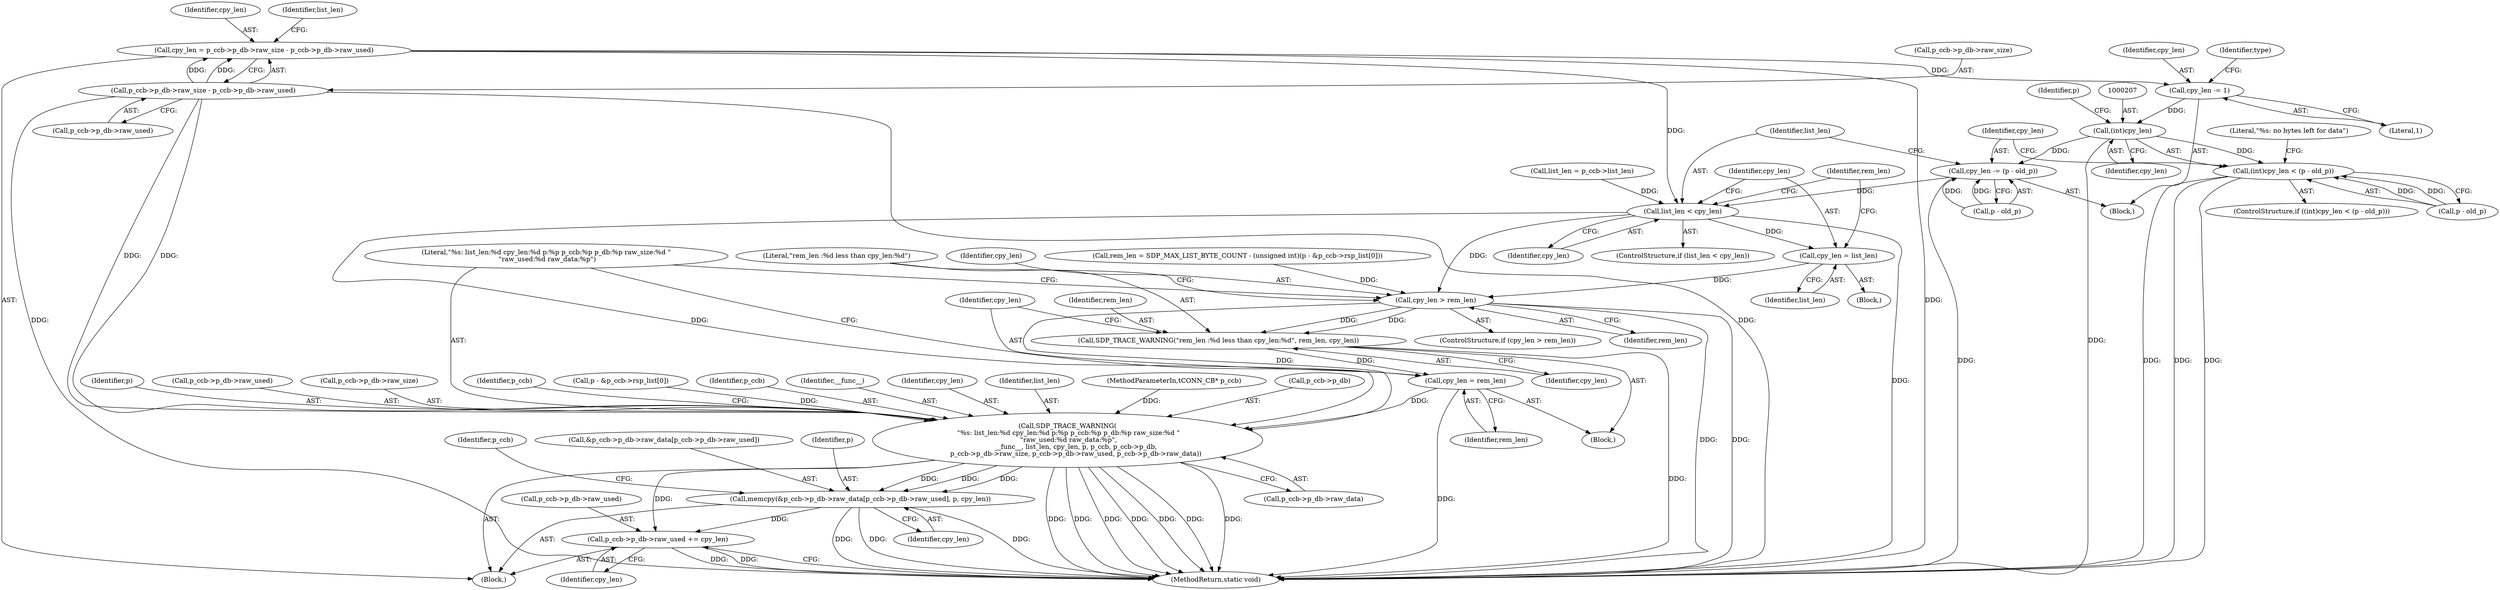 digraph "0_Android_11fb7aa03437eccac98d90ca2de1730a02a515e2@integer" {
"1000156" [label="(Call,cpy_len = p_ccb->p_db->raw_size - p_ccb->p_db->raw_used)"];
"1000158" [label="(Call,p_ccb->p_db->raw_size - p_ccb->p_db->raw_used)"];
"1000185" [label="(Call,cpy_len -= 1)"];
"1000206" [label="(Call,(int)cpy_len)"];
"1000205" [label="(Call,(int)cpy_len < (p - old_p))"];
"1000217" [label="(Call,cpy_len -= (p - old_p))"];
"1000223" [label="(Call,list_len < cpy_len)"];
"1000227" [label="(Call,cpy_len = list_len)"];
"1000245" [label="(Call,cpy_len > rem_len)"];
"1000249" [label="(Call,SDP_TRACE_WARNING(\"rem_len :%d less than cpy_len:%d\", rem_len, cpy_len))"];
"1000253" [label="(Call,cpy_len = rem_len)"];
"1000256" [label="(Call,SDP_TRACE_WARNING(\n \"%s: list_len:%d cpy_len:%d p:%p p_ccb:%p p_db:%p raw_size:%d \"\n \"raw_used:%d raw_data:%p\",\n        __func__, list_len, cpy_len, p, p_ccb, p_ccb->p_db,\n        p_ccb->p_db->raw_size, p_ccb->p_db->raw_used, p_ccb->p_db->raw_data))"];
"1000281" [label="(Call,memcpy(&p_ccb->p_db->raw_data[p_ccb->p_db->raw_used], p, cpy_len))"];
"1000296" [label="(Call,p_ccb->p_db->raw_used += cpy_len)"];
"1000185" [label="(Call,cpy_len -= 1)"];
"1000251" [label="(Identifier,rem_len)"];
"1000217" [label="(Call,cpy_len -= (p - old_p))"];
"1000246" [label="(Identifier,cpy_len)"];
"1000157" [label="(Identifier,cpy_len)"];
"1000219" [label="(Call,p - old_p)"];
"1000224" [label="(Identifier,list_len)"];
"1000263" [label="(Call,p_ccb->p_db)"];
"1000295" [label="(Identifier,cpy_len)"];
"1000249" [label="(Call,SDP_TRACE_WARNING(\"rem_len :%d less than cpy_len:%d\", rem_len, cpy_len))"];
"1000156" [label="(Call,cpy_len = p_ccb->p_db->raw_size - p_ccb->p_db->raw_used)"];
"1000158" [label="(Call,p_ccb->p_db->raw_size - p_ccb->p_db->raw_used)"];
"1000245" [label="(Call,cpy_len > rem_len)"];
"1000261" [label="(Identifier,p)"];
"1000302" [label="(Identifier,cpy_len)"];
"1000225" [label="(Identifier,cpy_len)"];
"1000187" [label="(Literal,1)"];
"1000257" [label="(Literal,\"%s: list_len:%d cpy_len:%d p:%p p_ccb:%p p_db:%p raw_size:%d \"\n \"raw_used:%d raw_data:%p\")"];
"1000250" [label="(Literal,\"rem_len :%d less than cpy_len:%d\")"];
"1000294" [label="(Identifier,p)"];
"1000155" [label="(Block,)"];
"1000303" [label="(MethodReturn,static void)"];
"1000271" [label="(Call,p_ccb->p_db->raw_used)"];
"1000204" [label="(ControlStructure,if ((int)cpy_len < (p - old_p)))"];
"1000169" [label="(Call,list_len = p_ccb->list_len)"];
"1000189" [label="(Identifier,type)"];
"1000214" [label="(Literal,\"%s: no bytes left for data\")"];
"1000247" [label="(Identifier,rem_len)"];
"1000266" [label="(Call,p_ccb->p_db->raw_size)"];
"1000286" [label="(Identifier,p_ccb)"];
"1000256" [label="(Call,SDP_TRACE_WARNING(\n \"%s: list_len:%d cpy_len:%d p:%p p_ccb:%p p_db:%p raw_size:%d \"\n \"raw_used:%d raw_data:%p\",\n        __func__, list_len, cpy_len, p, p_ccb, p_ccb->p_db,\n        p_ccb->p_db->raw_size, p_ccb->p_db->raw_used, p_ccb->p_db->raw_data))"];
"1000209" [label="(Call,p - old_p)"];
"1000297" [label="(Call,p_ccb->p_db->raw_used)"];
"1000170" [label="(Identifier,list_len)"];
"1000229" [label="(Identifier,list_len)"];
"1000236" [label="(Call,p - &p_ccb->rsp_list[0])"];
"1000296" [label="(Call,p_ccb->p_db->raw_used += cpy_len)"];
"1000281" [label="(Call,memcpy(&p_ccb->p_db->raw_data[p_ccb->p_db->raw_used], p, cpy_len))"];
"1000254" [label="(Identifier,cpy_len)"];
"1000299" [label="(Identifier,p_ccb)"];
"1000205" [label="(Call,(int)cpy_len < (p - old_p))"];
"1000159" [label="(Call,p_ccb->p_db->raw_size)"];
"1000206" [label="(Call,(int)cpy_len)"];
"1000262" [label="(Identifier,p_ccb)"];
"1000210" [label="(Identifier,p)"];
"1000230" [label="(Call,rem_len = SDP_MAX_LIST_BYTE_COUNT - (unsigned int)(p - &p_ccb->rsp_list[0]))"];
"1000282" [label="(Call,&p_ccb->p_db->raw_data[p_ccb->p_db->raw_used])"];
"1000258" [label="(Identifier,__func__)"];
"1000260" [label="(Identifier,cpy_len)"];
"1000164" [label="(Call,p_ccb->p_db->raw_used)"];
"1000184" [label="(Block,)"];
"1000222" [label="(ControlStructure,if (list_len < cpy_len))"];
"1000186" [label="(Identifier,cpy_len)"];
"1000208" [label="(Identifier,cpy_len)"];
"1000227" [label="(Call,cpy_len = list_len)"];
"1000218" [label="(Identifier,cpy_len)"];
"1000259" [label="(Identifier,list_len)"];
"1000223" [label="(Call,list_len < cpy_len)"];
"1000101" [label="(MethodParameterIn,tCONN_CB* p_ccb)"];
"1000252" [label="(Identifier,cpy_len)"];
"1000253" [label="(Call,cpy_len = rem_len)"];
"1000244" [label="(ControlStructure,if (cpy_len > rem_len))"];
"1000276" [label="(Call,p_ccb->p_db->raw_data)"];
"1000228" [label="(Identifier,cpy_len)"];
"1000226" [label="(Block,)"];
"1000231" [label="(Identifier,rem_len)"];
"1000255" [label="(Identifier,rem_len)"];
"1000248" [label="(Block,)"];
"1000156" -> "1000155"  [label="AST: "];
"1000156" -> "1000158"  [label="CFG: "];
"1000157" -> "1000156"  [label="AST: "];
"1000158" -> "1000156"  [label="AST: "];
"1000170" -> "1000156"  [label="CFG: "];
"1000156" -> "1000303"  [label="DDG: "];
"1000158" -> "1000156"  [label="DDG: "];
"1000158" -> "1000156"  [label="DDG: "];
"1000156" -> "1000185"  [label="DDG: "];
"1000156" -> "1000223"  [label="DDG: "];
"1000158" -> "1000164"  [label="CFG: "];
"1000159" -> "1000158"  [label="AST: "];
"1000164" -> "1000158"  [label="AST: "];
"1000158" -> "1000303"  [label="DDG: "];
"1000158" -> "1000303"  [label="DDG: "];
"1000158" -> "1000256"  [label="DDG: "];
"1000158" -> "1000256"  [label="DDG: "];
"1000185" -> "1000184"  [label="AST: "];
"1000185" -> "1000187"  [label="CFG: "];
"1000186" -> "1000185"  [label="AST: "];
"1000187" -> "1000185"  [label="AST: "];
"1000189" -> "1000185"  [label="CFG: "];
"1000185" -> "1000206"  [label="DDG: "];
"1000206" -> "1000205"  [label="AST: "];
"1000206" -> "1000208"  [label="CFG: "];
"1000207" -> "1000206"  [label="AST: "];
"1000208" -> "1000206"  [label="AST: "];
"1000210" -> "1000206"  [label="CFG: "];
"1000206" -> "1000303"  [label="DDG: "];
"1000206" -> "1000205"  [label="DDG: "];
"1000206" -> "1000217"  [label="DDG: "];
"1000205" -> "1000204"  [label="AST: "];
"1000205" -> "1000209"  [label="CFG: "];
"1000209" -> "1000205"  [label="AST: "];
"1000214" -> "1000205"  [label="CFG: "];
"1000218" -> "1000205"  [label="CFG: "];
"1000205" -> "1000303"  [label="DDG: "];
"1000205" -> "1000303"  [label="DDG: "];
"1000205" -> "1000303"  [label="DDG: "];
"1000209" -> "1000205"  [label="DDG: "];
"1000209" -> "1000205"  [label="DDG: "];
"1000217" -> "1000184"  [label="AST: "];
"1000217" -> "1000219"  [label="CFG: "];
"1000218" -> "1000217"  [label="AST: "];
"1000219" -> "1000217"  [label="AST: "];
"1000224" -> "1000217"  [label="CFG: "];
"1000217" -> "1000303"  [label="DDG: "];
"1000219" -> "1000217"  [label="DDG: "];
"1000219" -> "1000217"  [label="DDG: "];
"1000217" -> "1000223"  [label="DDG: "];
"1000223" -> "1000222"  [label="AST: "];
"1000223" -> "1000225"  [label="CFG: "];
"1000224" -> "1000223"  [label="AST: "];
"1000225" -> "1000223"  [label="AST: "];
"1000228" -> "1000223"  [label="CFG: "];
"1000231" -> "1000223"  [label="CFG: "];
"1000223" -> "1000303"  [label="DDG: "];
"1000169" -> "1000223"  [label="DDG: "];
"1000223" -> "1000227"  [label="DDG: "];
"1000223" -> "1000245"  [label="DDG: "];
"1000223" -> "1000256"  [label="DDG: "];
"1000227" -> "1000226"  [label="AST: "];
"1000227" -> "1000229"  [label="CFG: "];
"1000228" -> "1000227"  [label="AST: "];
"1000229" -> "1000227"  [label="AST: "];
"1000231" -> "1000227"  [label="CFG: "];
"1000227" -> "1000245"  [label="DDG: "];
"1000245" -> "1000244"  [label="AST: "];
"1000245" -> "1000247"  [label="CFG: "];
"1000246" -> "1000245"  [label="AST: "];
"1000247" -> "1000245"  [label="AST: "];
"1000250" -> "1000245"  [label="CFG: "];
"1000257" -> "1000245"  [label="CFG: "];
"1000245" -> "1000303"  [label="DDG: "];
"1000245" -> "1000303"  [label="DDG: "];
"1000230" -> "1000245"  [label="DDG: "];
"1000245" -> "1000249"  [label="DDG: "];
"1000245" -> "1000249"  [label="DDG: "];
"1000245" -> "1000256"  [label="DDG: "];
"1000249" -> "1000248"  [label="AST: "];
"1000249" -> "1000252"  [label="CFG: "];
"1000250" -> "1000249"  [label="AST: "];
"1000251" -> "1000249"  [label="AST: "];
"1000252" -> "1000249"  [label="AST: "];
"1000254" -> "1000249"  [label="CFG: "];
"1000249" -> "1000303"  [label="DDG: "];
"1000249" -> "1000253"  [label="DDG: "];
"1000253" -> "1000248"  [label="AST: "];
"1000253" -> "1000255"  [label="CFG: "];
"1000254" -> "1000253"  [label="AST: "];
"1000255" -> "1000253"  [label="AST: "];
"1000257" -> "1000253"  [label="CFG: "];
"1000253" -> "1000303"  [label="DDG: "];
"1000253" -> "1000256"  [label="DDG: "];
"1000256" -> "1000155"  [label="AST: "];
"1000256" -> "1000276"  [label="CFG: "];
"1000257" -> "1000256"  [label="AST: "];
"1000258" -> "1000256"  [label="AST: "];
"1000259" -> "1000256"  [label="AST: "];
"1000260" -> "1000256"  [label="AST: "];
"1000261" -> "1000256"  [label="AST: "];
"1000262" -> "1000256"  [label="AST: "];
"1000263" -> "1000256"  [label="AST: "];
"1000266" -> "1000256"  [label="AST: "];
"1000271" -> "1000256"  [label="AST: "];
"1000276" -> "1000256"  [label="AST: "];
"1000286" -> "1000256"  [label="CFG: "];
"1000256" -> "1000303"  [label="DDG: "];
"1000256" -> "1000303"  [label="DDG: "];
"1000256" -> "1000303"  [label="DDG: "];
"1000256" -> "1000303"  [label="DDG: "];
"1000256" -> "1000303"  [label="DDG: "];
"1000256" -> "1000303"  [label="DDG: "];
"1000256" -> "1000303"  [label="DDG: "];
"1000236" -> "1000256"  [label="DDG: "];
"1000101" -> "1000256"  [label="DDG: "];
"1000256" -> "1000281"  [label="DDG: "];
"1000256" -> "1000281"  [label="DDG: "];
"1000256" -> "1000281"  [label="DDG: "];
"1000256" -> "1000296"  [label="DDG: "];
"1000281" -> "1000155"  [label="AST: "];
"1000281" -> "1000295"  [label="CFG: "];
"1000282" -> "1000281"  [label="AST: "];
"1000294" -> "1000281"  [label="AST: "];
"1000295" -> "1000281"  [label="AST: "];
"1000299" -> "1000281"  [label="CFG: "];
"1000281" -> "1000303"  [label="DDG: "];
"1000281" -> "1000303"  [label="DDG: "];
"1000281" -> "1000303"  [label="DDG: "];
"1000281" -> "1000296"  [label="DDG: "];
"1000296" -> "1000155"  [label="AST: "];
"1000296" -> "1000302"  [label="CFG: "];
"1000297" -> "1000296"  [label="AST: "];
"1000302" -> "1000296"  [label="AST: "];
"1000303" -> "1000296"  [label="CFG: "];
"1000296" -> "1000303"  [label="DDG: "];
"1000296" -> "1000303"  [label="DDG: "];
}
